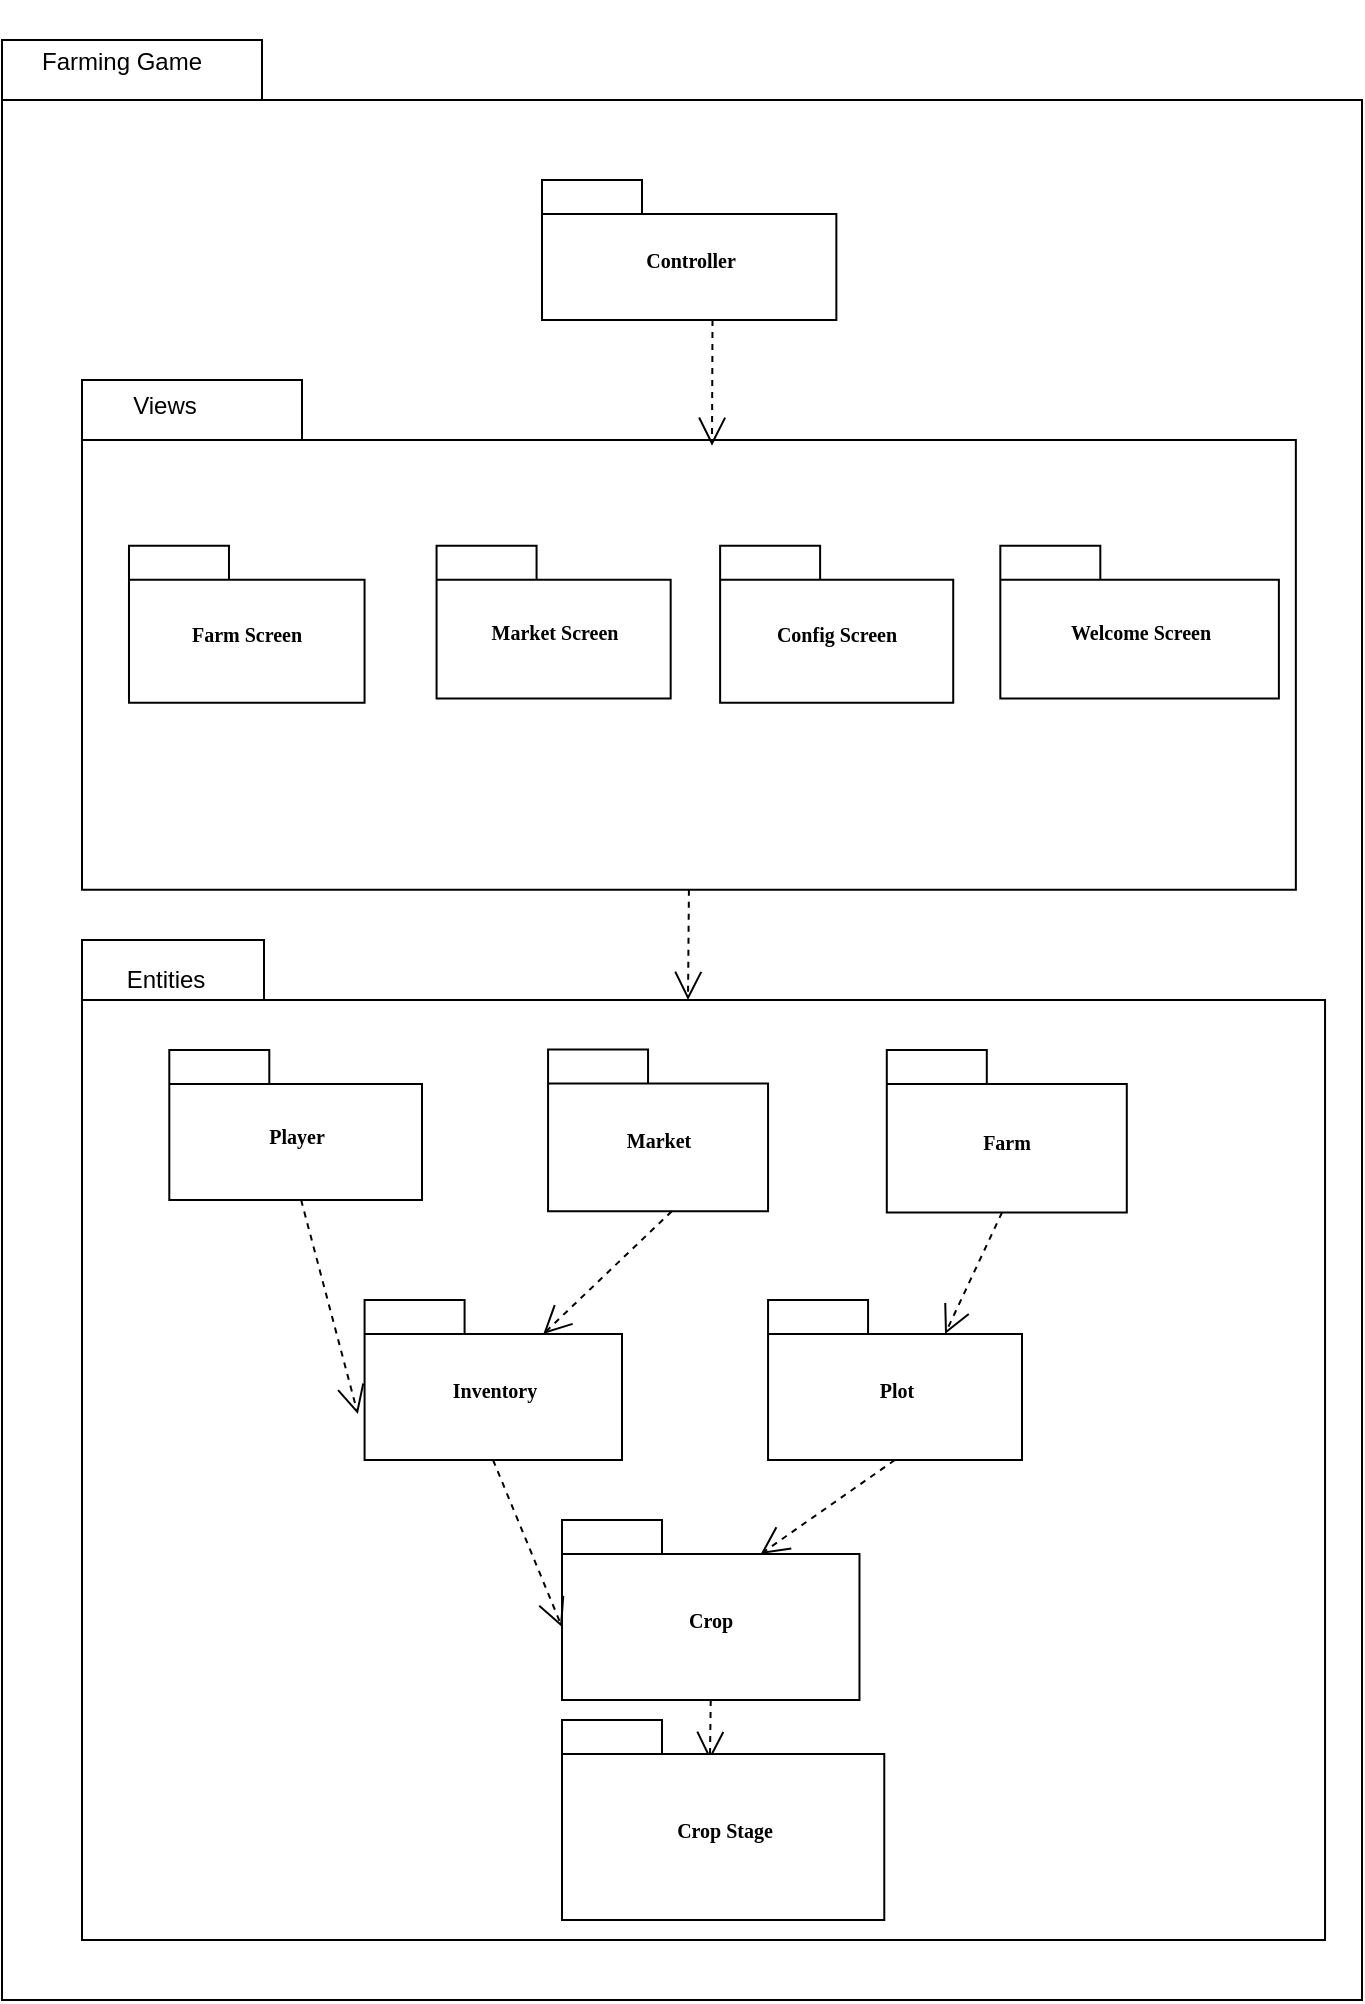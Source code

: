 <mxfile version="13.7.9" type="device"><diagram name="Page-1" id="b5b7bab2-c9e2-2cf4-8b2a-24fd1a2a6d21"><mxGraphModel dx="1422" dy="762" grid="1" gridSize="10" guides="1" tooltips="1" connect="1" arrows="1" fold="1" page="1" pageScale="1" pageWidth="827" pageHeight="1169" background="#ffffff" math="0" shadow="0"><root><mxCell id="0"/><mxCell id="1" parent="0"/><mxCell id="6e0c8c40b5770093-19" value="" style="group" parent="1" vertex="1" connectable="0"><mxGeometry x="90" y="40" width="680" height="980" as="geometry"/></mxCell><mxCell id="6e0c8c40b5770093-20" value="" style="shape=folder;fontStyle=1;spacingTop=10;tabWidth=130;tabHeight=30;tabPosition=left;html=1;rounded=0;shadow=0;comic=0;labelBackgroundColor=none;strokeWidth=1;fontFamily=Verdana;fontSize=10;align=center;" parent="6e0c8c40b5770093-19" vertex="1"><mxGeometry width="680" height="980" as="geometry"/></mxCell><mxCell id="7o1p32hcQiAjMciBcLq9-27" value="Farming Game" style="text;html=1;strokeColor=none;fillColor=none;align=center;verticalAlign=middle;whiteSpace=wrap;rounded=0;" vertex="1" parent="6e0c8c40b5770093-19"><mxGeometry x="0.005" y="-19.995" width="120" height="61.25" as="geometry"/></mxCell><mxCell id="7o1p32hcQiAjMciBcLq9-34" value="" style="shape=folder;fontStyle=1;spacingTop=10;tabWidth=91;tabHeight=30;tabPosition=left;html=1;rounded=0;shadow=0;comic=0;labelBackgroundColor=none;strokeWidth=1;fontFamily=Verdana;fontSize=10;align=center;" vertex="1" parent="6e0c8c40b5770093-19"><mxGeometry x="40" y="450" width="621.52" height="500" as="geometry"/></mxCell><mxCell id="7o1p32hcQiAjMciBcLq9-35" value="Entities" style="text;html=1;strokeColor=none;fillColor=none;align=center;verticalAlign=middle;whiteSpace=wrap;rounded=0;" vertex="1" parent="6e0c8c40b5770093-19"><mxGeometry x="69.998" y="460" width="23.839" height="20" as="geometry"/></mxCell><mxCell id="7o1p32hcQiAjMciBcLq9-28" value="" style="group" vertex="1" connectable="0" parent="6e0c8c40b5770093-19"><mxGeometry x="40" y="170" width="606.93" height="254.89" as="geometry"/></mxCell><mxCell id="7o1p32hcQiAjMciBcLq9-29" value="" style="shape=folder;fontStyle=1;spacingTop=10;tabWidth=110;tabHeight=30;tabPosition=left;html=1;rounded=0;shadow=0;comic=0;labelBackgroundColor=none;strokeWidth=1;fontFamily=Verdana;fontSize=10;align=center;" vertex="1" parent="7o1p32hcQiAjMciBcLq9-28"><mxGeometry width="606.93" height="254.89" as="geometry"/></mxCell><mxCell id="7o1p32hcQiAjMciBcLq9-30" value="Views" style="text;html=1;strokeColor=none;fillColor=none;align=center;verticalAlign=middle;whiteSpace=wrap;rounded=0;" vertex="1" parent="7o1p32hcQiAjMciBcLq9-28"><mxGeometry x="23.485" y="0.004" width="36.839" height="26.831" as="geometry"/></mxCell><mxCell id="7o1p32hcQiAjMciBcLq9-21" value="" style="group" vertex="1" connectable="0" parent="7o1p32hcQiAjMciBcLq9-28"><mxGeometry x="23.488" y="82.839" width="117.793" height="78.591" as="geometry"/></mxCell><mxCell id="7o1p32hcQiAjMciBcLq9-22" value="Farm Screen" style="shape=folder;fontStyle=1;spacingTop=10;tabWidth=50;tabHeight=17;tabPosition=left;html=1;rounded=0;shadow=0;comic=0;labelBackgroundColor=none;strokeWidth=1;fontFamily=Verdana;fontSize=10;align=center;" vertex="1" parent="7o1p32hcQiAjMciBcLq9-21"><mxGeometry width="117.793" height="78.591" as="geometry"/></mxCell><mxCell id="7o1p32hcQiAjMciBcLq9-25" value="" style="group" vertex="1" connectable="0" parent="7o1p32hcQiAjMciBcLq9-28"><mxGeometry x="459.162" y="82.839" width="139.279" height="83.82" as="geometry"/></mxCell><mxCell id="7o1p32hcQiAjMciBcLq9-26" value="Welcome Screen" style="shape=folder;fontStyle=1;spacingTop=10;tabWidth=50;tabHeight=17;tabPosition=left;html=1;rounded=0;shadow=0;comic=0;labelBackgroundColor=none;strokeWidth=1;fontFamily=Verdana;fontSize=10;align=center;" vertex="1" parent="7o1p32hcQiAjMciBcLq9-25"><mxGeometry width="139.279" height="76.467" as="geometry"/></mxCell><mxCell id="7o1p32hcQiAjMciBcLq9-23" value="" style="group" vertex="1" connectable="0" parent="7o1p32hcQiAjMciBcLq9-28"><mxGeometry x="177.284" y="82.839" width="117.051" height="83.82" as="geometry"/></mxCell><mxCell id="7o1p32hcQiAjMciBcLq9-24" value="Market Screen" style="shape=folder;fontStyle=1;spacingTop=10;tabWidth=50;tabHeight=17;tabPosition=left;html=1;rounded=0;shadow=0;comic=0;labelBackgroundColor=none;strokeWidth=1;fontFamily=Verdana;fontSize=10;align=center;" vertex="1" parent="7o1p32hcQiAjMciBcLq9-23"><mxGeometry width="117.051" height="76.467" as="geometry"/></mxCell><mxCell id="7o1p32hcQiAjMciBcLq9-19" value="" style="group" vertex="1" connectable="0" parent="7o1p32hcQiAjMciBcLq9-28"><mxGeometry x="319.059" y="82.839" width="116.557" height="78.591" as="geometry"/></mxCell><mxCell id="7o1p32hcQiAjMciBcLq9-20" value="Config Screen" style="shape=folder;fontStyle=1;spacingTop=10;tabWidth=50;tabHeight=17;tabPosition=left;html=1;rounded=0;shadow=0;comic=0;labelBackgroundColor=none;strokeWidth=1;fontFamily=Verdana;fontSize=10;align=center;" vertex="1" parent="7o1p32hcQiAjMciBcLq9-19"><mxGeometry width="116.557" height="78.591" as="geometry"/></mxCell><mxCell id="7o1p32hcQiAjMciBcLq9-1" value="" style="group" vertex="1" connectable="0" parent="6e0c8c40b5770093-19"><mxGeometry x="270" y="70" width="147.18" height="70" as="geometry"/></mxCell><mxCell id="7o1p32hcQiAjMciBcLq9-2" value="Controller" style="shape=folder;fontStyle=1;spacingTop=10;tabWidth=50;tabHeight=17;tabPosition=left;html=1;rounded=0;shadow=0;comic=0;labelBackgroundColor=none;strokeWidth=1;fontFamily=Verdana;fontSize=10;align=center;" vertex="1" parent="7o1p32hcQiAjMciBcLq9-1"><mxGeometry width="147.18" height="70" as="geometry"/></mxCell><mxCell id="7o1p32hcQiAjMciBcLq9-38" value="" style="endArrow=open;endSize=12;dashed=1;html=1;exitX=0.5;exitY=1;exitDx=0;exitDy=0;exitPerimeter=0;" edge="1" parent="6e0c8c40b5770093-19" source="7o1p32hcQiAjMciBcLq9-29"><mxGeometry width="160" relative="1" as="geometry"><mxPoint x="495.25" y="450" as="sourcePoint"/><mxPoint x="343" y="480" as="targetPoint"/></mxGeometry></mxCell><mxCell id="7o1p32hcQiAjMciBcLq9-8" value="Farm" style="shape=folder;fontStyle=1;spacingTop=10;tabWidth=50;tabHeight=17;tabPosition=left;html=1;rounded=0;shadow=0;comic=0;labelBackgroundColor=none;strokeWidth=1;fontFamily=Verdana;fontSize=10;align=center;" vertex="1" parent="6e0c8c40b5770093-19"><mxGeometry x="442.4" y="505" width="120" height="81.25" as="geometry"/></mxCell><mxCell id="7o1p32hcQiAjMciBcLq9-81" value="" style="endArrow=open;endSize=12;dashed=1;html=1;exitX=0.5;exitY=1;exitDx=0;exitDy=0;exitPerimeter=0;entryX=0.459;entryY=0.2;entryDx=0;entryDy=0;entryPerimeter=0;" edge="1" parent="6e0c8c40b5770093-19" source="7o1p32hcQiAjMciBcLq9-4" target="7o1p32hcQiAjMciBcLq9-6"><mxGeometry width="160" relative="1" as="geometry"><mxPoint x="477.454" y="790" as="sourcePoint"/><mxPoint x="502.401" y="870" as="targetPoint"/></mxGeometry></mxCell><mxCell id="7o1p32hcQiAjMciBcLq9-13" value="" style="group" vertex="1" connectable="0" parent="6e0c8c40b5770093-19"><mxGeometry x="83.65" y="505" width="126.35" height="75" as="geometry"/></mxCell><mxCell id="7o1p32hcQiAjMciBcLq9-14" value="Player" style="shape=folder;fontStyle=1;spacingTop=10;tabWidth=50;tabHeight=17;tabPosition=left;html=1;rounded=0;shadow=0;comic=0;labelBackgroundColor=none;strokeWidth=1;fontFamily=Verdana;fontSize=10;align=center;" vertex="1" parent="7o1p32hcQiAjMciBcLq9-13"><mxGeometry width="126.35" height="75" as="geometry"/></mxCell><mxCell id="7o1p32hcQiAjMciBcLq9-7" value="" style="group" vertex="1" connectable="0" parent="6e0c8c40b5770093-19"><mxGeometry x="280" y="493.13" width="110" height="92.5" as="geometry"/></mxCell><mxCell id="7o1p32hcQiAjMciBcLq9-11" value="" style="group" vertex="1" connectable="0" parent="7o1p32hcQiAjMciBcLq9-7"><mxGeometry x="-6.972" y="11.562" width="110" height="80.937" as="geometry"/></mxCell><mxCell id="7o1p32hcQiAjMciBcLq9-12" value="Market" style="shape=folder;fontStyle=1;spacingTop=10;tabWidth=50;tabHeight=17;tabPosition=left;html=1;rounded=0;shadow=0;comic=0;labelBackgroundColor=none;strokeWidth=1;fontFamily=Verdana;fontSize=10;align=center;" vertex="1" parent="7o1p32hcQiAjMciBcLq9-11"><mxGeometry width="110" height="80.937" as="geometry"/></mxCell><mxCell id="7o1p32hcQiAjMciBcLq9-9" value="" style="group" vertex="1" connectable="0" parent="6e0c8c40b5770093-19"><mxGeometry x="181.29" y="630" width="128.71" height="80" as="geometry"/></mxCell><mxCell id="7o1p32hcQiAjMciBcLq9-10" value="Inventory" style="shape=folder;fontStyle=1;spacingTop=10;tabWidth=50;tabHeight=17;tabPosition=left;html=1;rounded=0;shadow=0;comic=0;labelBackgroundColor=none;strokeWidth=1;fontFamily=Verdana;fontSize=10;align=center;" vertex="1" parent="7o1p32hcQiAjMciBcLq9-9"><mxGeometry width="128.71" height="80" as="geometry"/></mxCell><mxCell id="7o1p32hcQiAjMciBcLq9-15" value="" style="group" vertex="1" connectable="0" parent="6e0c8c40b5770093-19"><mxGeometry x="383.03" y="630" width="126.97" height="80" as="geometry"/></mxCell><mxCell id="7o1p32hcQiAjMciBcLq9-16" value="Plot" style="shape=folder;fontStyle=1;spacingTop=10;tabWidth=50;tabHeight=17;tabPosition=left;html=1;rounded=0;shadow=0;comic=0;labelBackgroundColor=none;strokeWidth=1;fontFamily=Verdana;fontSize=10;align=center;" vertex="1" parent="7o1p32hcQiAjMciBcLq9-15"><mxGeometry width="126.97" height="80" as="geometry"/></mxCell><mxCell id="7o1p32hcQiAjMciBcLq9-82" value="" style="endArrow=open;endSize=12;dashed=1;html=1;exitX=0.5;exitY=1;exitDx=0;exitDy=0;exitPerimeter=0;entryX=-0.026;entryY=0.713;entryDx=0;entryDy=0;entryPerimeter=0;" edge="1" parent="6e0c8c40b5770093-19" target="7o1p32hcQiAjMciBcLq9-10"><mxGeometry width="160" relative="1" as="geometry"><mxPoint x="149.564" y="580" as="sourcePoint"/><mxPoint x="181.293" y="663.5" as="targetPoint"/></mxGeometry></mxCell><mxCell id="7o1p32hcQiAjMciBcLq9-83" value="" style="endArrow=open;endSize=12;dashed=1;html=1;exitX=0.5;exitY=1;exitDx=0;exitDy=0;exitPerimeter=0;entryX=0;entryY=0;entryDx=89.355;entryDy=17;entryPerimeter=0;" edge="1" parent="6e0c8c40b5770093-19" target="7o1p32hcQiAjMciBcLq9-10"><mxGeometry width="160" relative="1" as="geometry"><mxPoint x="334.894" y="585.63" as="sourcePoint"/><mxPoint x="366.623" y="669.13" as="targetPoint"/></mxGeometry></mxCell><mxCell id="7o1p32hcQiAjMciBcLq9-84" value="" style="endArrow=open;endSize=12;dashed=1;html=1;exitX=0.5;exitY=1;exitDx=0;exitDy=0;exitPerimeter=0;entryX=0;entryY=0;entryDx=88.485;entryDy=17;entryPerimeter=0;" edge="1" parent="6e0c8c40b5770093-19" target="7o1p32hcQiAjMciBcLq9-16"><mxGeometry width="160" relative="1" as="geometry"><mxPoint x="500.004" y="586.25" as="sourcePoint"/><mxPoint x="531.733" y="669.75" as="targetPoint"/></mxGeometry></mxCell><mxCell id="7o1p32hcQiAjMciBcLq9-3" value="" style="group" vertex="1" connectable="0" parent="6e0c8c40b5770093-19"><mxGeometry x="280" y="740" width="148.74" height="90" as="geometry"/></mxCell><mxCell id="7o1p32hcQiAjMciBcLq9-4" value="Crop" style="shape=folder;fontStyle=1;spacingTop=10;tabWidth=50;tabHeight=17;tabPosition=left;html=1;rounded=0;shadow=0;comic=0;labelBackgroundColor=none;strokeWidth=1;fontFamily=Verdana;fontSize=10;align=center;" vertex="1" parent="7o1p32hcQiAjMciBcLq9-3"><mxGeometry width="148.74" height="90" as="geometry"/></mxCell><mxCell id="7o1p32hcQiAjMciBcLq9-5" value="" style="group" vertex="1" connectable="0" parent="6e0c8c40b5770093-19"><mxGeometry x="280" y="840" width="161.14" height="100" as="geometry"/></mxCell><mxCell id="7o1p32hcQiAjMciBcLq9-6" value="Crop Stage" style="shape=folder;fontStyle=1;spacingTop=10;tabWidth=50;tabHeight=17;tabPosition=left;html=1;rounded=0;shadow=0;comic=0;labelBackgroundColor=none;strokeWidth=1;fontFamily=Verdana;fontSize=10;align=center;" vertex="1" parent="7o1p32hcQiAjMciBcLq9-5"><mxGeometry width="161.14" height="100" as="geometry"/></mxCell><mxCell id="7o1p32hcQiAjMciBcLq9-85" value="" style="endArrow=open;endSize=12;dashed=1;html=1;exitX=0.5;exitY=1;exitDx=0;exitDy=0;exitPerimeter=0;entryX=0;entryY=0;entryDx=99.37;entryDy=17;entryPerimeter=0;" edge="1" parent="6e0c8c40b5770093-19" target="7o1p32hcQiAjMciBcLq9-4"><mxGeometry width="160" relative="1" as="geometry"><mxPoint x="446.42" y="710" as="sourcePoint"/><mxPoint x="446.013" y="740" as="targetPoint"/></mxGeometry></mxCell><mxCell id="7o1p32hcQiAjMciBcLq9-86" value="" style="endArrow=open;endSize=12;dashed=1;html=1;exitX=0.5;exitY=1;exitDx=0;exitDy=0;exitPerimeter=0;entryX=0;entryY=0;entryDx=0;entryDy=53.5;entryPerimeter=0;" edge="1" parent="6e0c8c40b5770093-19" target="7o1p32hcQiAjMciBcLq9-4"><mxGeometry width="160" relative="1" as="geometry"><mxPoint x="245.534" y="710.0" as="sourcePoint"/><mxPoint x="181.285" y="771.37" as="targetPoint"/></mxGeometry></mxCell><mxCell id="7o1p32hcQiAjMciBcLq9-87" value="" style="endArrow=open;endSize=12;dashed=1;html=1;exitX=0.5;exitY=1;exitDx=0;exitDy=0;exitPerimeter=0;entryX=0.519;entryY=0.129;entryDx=0;entryDy=0;entryPerimeter=0;" edge="1" parent="6e0c8c40b5770093-19" target="7o1p32hcQiAjMciBcLq9-29"><mxGeometry width="160" relative="1" as="geometry"><mxPoint x="355.254" y="140.0" as="sourcePoint"/><mxPoint x="291.005" y="201.37" as="targetPoint"/></mxGeometry></mxCell></root></mxGraphModel></diagram></mxfile>